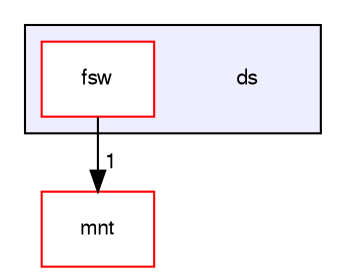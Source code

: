 digraph G {
  compound=true
  node [ fontsize="10", fontname="FreeSans"];
  edge [ labelfontsize="10", labelfontname="FreeSans"];
  subgraph clusterdir_09f9ec3133601d13af51707a51c28b9e {
    graph [ bgcolor="#eeeeff", pencolor="black", label="" URL="dir_09f9ec3133601d13af51707a51c28b9e.html"];
    dir_09f9ec3133601d13af51707a51c28b9e [shape=plaintext label="ds"];
    dir_0f7a9cf258ca22037315b30d0162d320 [shape=box label="fsw" color="red" fillcolor="white" style="filled" URL="dir_0f7a9cf258ca22037315b30d0162d320.html"];
  }
  dir_b8d1739202f65d59e58cdec119e32197 [shape=box label="mnt" fillcolor="white" style="filled" color="red" URL="dir_b8d1739202f65d59e58cdec119e32197.html"];
  dir_0f7a9cf258ca22037315b30d0162d320->dir_b8d1739202f65d59e58cdec119e32197 [headlabel="1", labeldistance=1.5 headhref="dir_000001_000003.html"];
}
